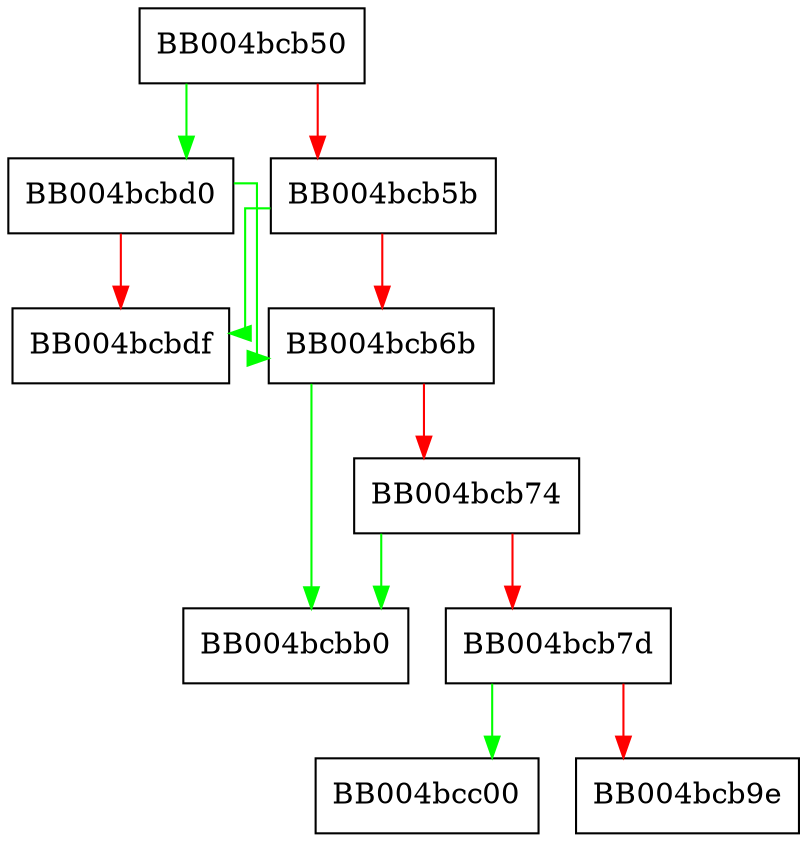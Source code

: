 digraph ossl_sframe_list_peek {
  node [shape="box"];
  graph [splines=ortho];
  BB004bcb50 -> BB004bcbd0 [color="green"];
  BB004bcb50 -> BB004bcb5b [color="red"];
  BB004bcb5b -> BB004bcbdf [color="green"];
  BB004bcb5b -> BB004bcb6b [color="red"];
  BB004bcb6b -> BB004bcbb0 [color="green"];
  BB004bcb6b -> BB004bcb74 [color="red"];
  BB004bcb74 -> BB004bcbb0 [color="green"];
  BB004bcb74 -> BB004bcb7d [color="red"];
  BB004bcb7d -> BB004bcc00 [color="green"];
  BB004bcb7d -> BB004bcb9e [color="red"];
  BB004bcbd0 -> BB004bcb6b [color="green"];
  BB004bcbd0 -> BB004bcbdf [color="red"];
}